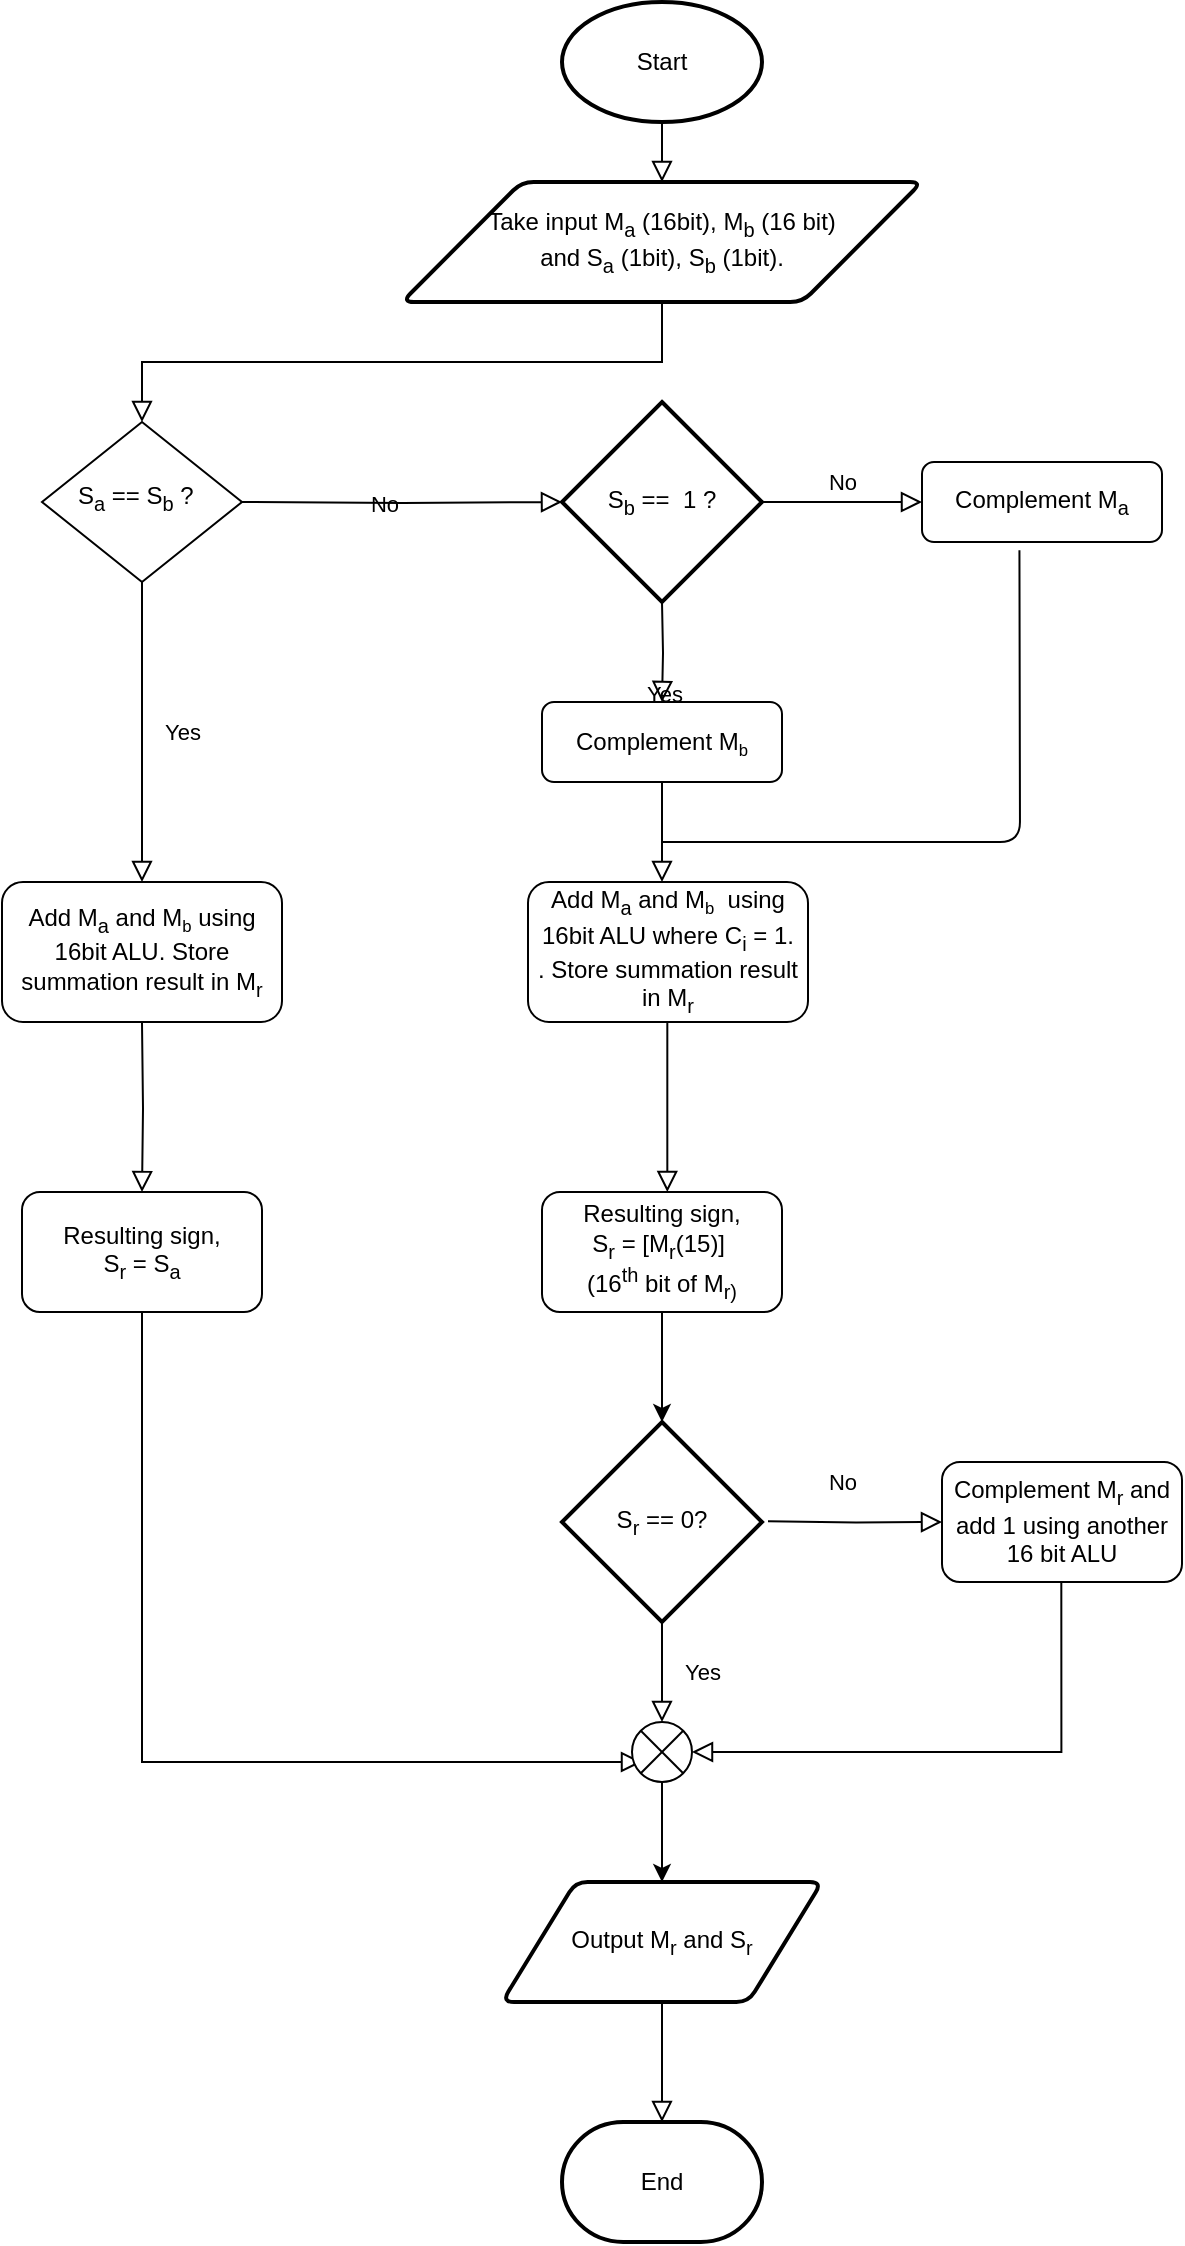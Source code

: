 <mxfile version="14.7.2" type="google"><diagram id="eDlfuqM7f7m6izXNo5Nj" name="Page-1"><mxGraphModel dx="1172" dy="1626" grid="1" gridSize="10" guides="1" tooltips="1" connect="1" arrows="1" fold="1" page="1" pageScale="1" pageWidth="850" pageHeight="1100" math="0" shadow="0"><root><mxCell id="0"/><mxCell id="1" parent="0"/><mxCell id="6gc2mEoewYfwxjTMRG07-1" value="" style="rounded=0;html=1;jettySize=auto;orthogonalLoop=1;fontSize=11;endArrow=block;endFill=0;endSize=8;strokeWidth=1;shadow=0;labelBackgroundColor=none;edgeStyle=orthogonalEdgeStyle;exitX=0.5;exitY=1;exitDx=0;exitDy=0;" parent="1" source="6gc2mEoewYfwxjTMRG07-7" target="6gc2mEoewYfwxjTMRG07-3" edge="1"><mxGeometry relative="1" as="geometry"><mxPoint x="480" y="130" as="sourcePoint"/></mxGeometry></mxCell><mxCell id="6gc2mEoewYfwxjTMRG07-2" value="Yes" style="rounded=0;html=1;jettySize=auto;orthogonalLoop=1;fontSize=11;endArrow=block;endFill=0;endSize=8;strokeWidth=1;shadow=0;labelBackgroundColor=none;edgeStyle=orthogonalEdgeStyle;entryX=0.5;entryY=0;entryDx=0;entryDy=0;" parent="1" source="6gc2mEoewYfwxjTMRG07-3" target="6gc2mEoewYfwxjTMRG07-5" edge="1"><mxGeometry y="20" relative="1" as="geometry"><mxPoint as="offset"/><mxPoint x="220" y="290.0" as="targetPoint"/></mxGeometry></mxCell><mxCell id="6gc2mEoewYfwxjTMRG07-3" value="S&lt;sub&gt;a&lt;/sub&gt; == S&lt;sub&gt;b&lt;/sub&gt; ?&amp;nbsp;&lt;sub&gt;&amp;nbsp;&lt;/sub&gt;" style="rhombus;whiteSpace=wrap;html=1;shadow=0;fontFamily=Helvetica;fontSize=12;align=center;strokeWidth=1;spacing=6;spacingTop=-4;" parent="1" vertex="1"><mxGeometry x="170" y="170" width="100" height="80" as="geometry"/></mxCell><mxCell id="6gc2mEoewYfwxjTMRG07-4" value="Complement M&lt;sub&gt;a&lt;/sub&gt;" style="rounded=1;whiteSpace=wrap;html=1;fontSize=12;glass=0;strokeWidth=1;shadow=0;" parent="1" vertex="1"><mxGeometry x="610" y="190" width="120" height="40" as="geometry"/></mxCell><mxCell id="6gc2mEoewYfwxjTMRG07-5" value="Add M&lt;sub&gt;a&lt;/sub&gt; and M&lt;span style=&quot;font-size: 10px&quot;&gt;&lt;sub&gt;b&lt;/sub&gt;&lt;/span&gt;&amp;nbsp;using 16bit ALU. Store summation result in M&lt;sub&gt;r&lt;/sub&gt;" style="rounded=1;whiteSpace=wrap;html=1;fontSize=12;glass=0;strokeWidth=1;shadow=0;" parent="1" vertex="1"><mxGeometry x="150" y="400" width="140" height="70" as="geometry"/></mxCell><mxCell id="6gc2mEoewYfwxjTMRG07-6" value="Start" style="strokeWidth=2;html=1;shape=mxgraph.flowchart.start_1;whiteSpace=wrap;" parent="1" vertex="1"><mxGeometry x="430" y="-40" width="100" height="60" as="geometry"/></mxCell><mxCell id="6gc2mEoewYfwxjTMRG07-7" value="Take input M&lt;sub&gt;a&lt;/sub&gt; (16bit), M&lt;sub&gt;b&lt;/sub&gt; (16 bit)&lt;br&gt;and S&lt;sub&gt;a&lt;/sub&gt; (1bit), S&lt;sub&gt;b&lt;/sub&gt; (1bit)." style="shape=parallelogram;html=1;strokeWidth=2;perimeter=parallelogramPerimeter;whiteSpace=wrap;rounded=1;arcSize=12;size=0.23;" parent="1" vertex="1"><mxGeometry x="350" y="50" width="260" height="60" as="geometry"/></mxCell><mxCell id="6gc2mEoewYfwxjTMRG07-8" value="No" style="edgeStyle=orthogonalEdgeStyle;rounded=0;html=1;jettySize=auto;orthogonalLoop=1;fontSize=11;endArrow=block;endFill=0;endSize=8;strokeWidth=1;shadow=0;labelBackgroundColor=none;" parent="1" target="6gc2mEoewYfwxjTMRG07-10" edge="1"><mxGeometry y="10" relative="1" as="geometry"><mxPoint as="offset"/><mxPoint x="270" y="210" as="sourcePoint"/><mxPoint x="410" y="210" as="targetPoint"/></mxGeometry></mxCell><mxCell id="6gc2mEoewYfwxjTMRG07-9" value="No" style="edgeStyle=orthogonalEdgeStyle;rounded=0;html=1;jettySize=auto;orthogonalLoop=1;fontSize=11;endArrow=block;endFill=0;endSize=8;strokeWidth=1;shadow=0;labelBackgroundColor=none;startArrow=none;exitX=1;exitY=0.5;exitDx=0;exitDy=0;exitPerimeter=0;entryX=0;entryY=0.5;entryDx=0;entryDy=0;" parent="1" source="6gc2mEoewYfwxjTMRG07-10" target="6gc2mEoewYfwxjTMRG07-4" edge="1"><mxGeometry y="10" relative="1" as="geometry"><mxPoint as="offset"/><mxPoint x="280" y="220" as="sourcePoint"/><mxPoint x="500" y="220" as="targetPoint"/></mxGeometry></mxCell><mxCell id="6gc2mEoewYfwxjTMRG07-10" value="S&lt;sub&gt;b&lt;/sub&gt; ==&amp;nbsp; 1 ?" style="strokeWidth=2;html=1;shape=mxgraph.flowchart.decision;whiteSpace=wrap;" parent="1" vertex="1"><mxGeometry x="430" y="160" width="100" height="100" as="geometry"/></mxCell><mxCell id="6gc2mEoewYfwxjTMRG07-11" value="Complement M&lt;span style=&quot;font-size: 10px&quot;&gt;&lt;sub&gt;b&lt;/sub&gt;&lt;/span&gt;" style="rounded=1;whiteSpace=wrap;html=1;fontSize=12;glass=0;strokeWidth=1;shadow=0;" parent="1" vertex="1"><mxGeometry x="420" y="310" width="120" height="40" as="geometry"/></mxCell><mxCell id="6gc2mEoewYfwxjTMRG07-12" value="Yes" style="rounded=0;html=1;jettySize=auto;orthogonalLoop=1;fontSize=11;endArrow=block;endFill=0;endSize=8;strokeWidth=1;shadow=0;labelBackgroundColor=none;edgeStyle=orthogonalEdgeStyle;entryX=0.5;entryY=0;entryDx=0;entryDy=0;" parent="1" target="6gc2mEoewYfwxjTMRG07-11" edge="1"><mxGeometry y="20" relative="1" as="geometry"><mxPoint as="offset"/><mxPoint x="480" y="260" as="sourcePoint"/><mxPoint x="230" y="300" as="targetPoint"/></mxGeometry></mxCell><mxCell id="6gc2mEoewYfwxjTMRG07-13" value="" style="rounded=0;html=1;jettySize=auto;orthogonalLoop=1;fontSize=11;endArrow=block;endFill=0;endSize=8;strokeWidth=1;shadow=0;labelBackgroundColor=none;edgeStyle=orthogonalEdgeStyle;entryX=0.5;entryY=0;entryDx=0;entryDy=0;exitX=0.5;exitY=1;exitDx=0;exitDy=0;exitPerimeter=0;" parent="1" source="6gc2mEoewYfwxjTMRG07-6" target="6gc2mEoewYfwxjTMRG07-7" edge="1"><mxGeometry relative="1" as="geometry"><mxPoint x="490" y="110" as="sourcePoint"/><mxPoint x="490" y="160.0" as="targetPoint"/></mxGeometry></mxCell><mxCell id="6gc2mEoewYfwxjTMRG07-14" value="" style="rounded=0;html=1;jettySize=auto;orthogonalLoop=1;fontSize=11;endArrow=block;endFill=0;endSize=8;strokeWidth=1;shadow=0;labelBackgroundColor=none;edgeStyle=orthogonalEdgeStyle;exitX=0.5;exitY=1;exitDx=0;exitDy=0;" parent="1" source="6gc2mEoewYfwxjTMRG07-11" edge="1"><mxGeometry relative="1" as="geometry"><mxPoint x="230" y="50" as="sourcePoint"/><mxPoint x="480" y="400" as="targetPoint"/></mxGeometry></mxCell><mxCell id="6gc2mEoewYfwxjTMRG07-15" value="Add M&lt;sub&gt;a&lt;/sub&gt; and M&lt;span style=&quot;font-size: 10px&quot;&gt;&lt;sub&gt;b&lt;/sub&gt;&lt;/span&gt;&amp;nbsp;&amp;nbsp;using 16bit ALU where C&lt;sub&gt;i&lt;/sub&gt;&amp;nbsp;= 1.&lt;br&gt;. Store summation result in M&lt;sub&gt;r&lt;/sub&gt;" style="rounded=1;whiteSpace=wrap;html=1;fontSize=12;glass=0;strokeWidth=1;shadow=0;" parent="1" vertex="1"><mxGeometry x="413" y="400" width="140" height="70" as="geometry"/></mxCell><mxCell id="6gc2mEoewYfwxjTMRG07-16" value="Resulting sign,&lt;br&gt;S&lt;sub&gt;r&lt;/sub&gt; = S&lt;sub&gt;a&lt;/sub&gt;" style="rounded=1;whiteSpace=wrap;html=1;" parent="1" vertex="1"><mxGeometry x="160" y="555" width="120" height="60" as="geometry"/></mxCell><mxCell id="6gc2mEoewYfwxjTMRG07-17" style="edgeStyle=orthogonalEdgeStyle;rounded=0;orthogonalLoop=1;jettySize=auto;html=1;exitX=0.5;exitY=1;exitDx=0;exitDy=0;entryX=0.5;entryY=0;entryDx=0;entryDy=0;entryPerimeter=0;" parent="1" source="6gc2mEoewYfwxjTMRG07-18" target="6gc2mEoewYfwxjTMRG07-19" edge="1"><mxGeometry relative="1" as="geometry"/></mxCell><mxCell id="6gc2mEoewYfwxjTMRG07-18" value="Resulting sign,&lt;br&gt;S&lt;sub&gt;r&lt;/sub&gt; = [M&lt;sub&gt;r&lt;/sub&gt;(15)]&amp;nbsp;&lt;br&gt;(16&lt;sup&gt;th&lt;/sup&gt; bit of M&lt;sub&gt;r)&lt;/sub&gt;" style="rounded=1;whiteSpace=wrap;html=1;" parent="1" vertex="1"><mxGeometry x="420" y="555" width="120" height="60" as="geometry"/></mxCell><mxCell id="6gc2mEoewYfwxjTMRG07-19" value="S&lt;sub&gt;r&lt;/sub&gt; == 0?" style="strokeWidth=2;html=1;shape=mxgraph.flowchart.decision;whiteSpace=wrap;" parent="1" vertex="1"><mxGeometry x="430" y="670" width="100" height="100" as="geometry"/></mxCell><mxCell id="6gc2mEoewYfwxjTMRG07-20" value="Complement M&lt;sub&gt;r&lt;/sub&gt; and add 1 using another 16 bit ALU" style="rounded=1;whiteSpace=wrap;html=1;" parent="1" vertex="1"><mxGeometry x="620" y="690" width="120" height="60" as="geometry"/></mxCell><mxCell id="6gc2mEoewYfwxjTMRG07-21" value="Output M&lt;sub&gt;r&lt;/sub&gt; and S&lt;sub&gt;r&lt;/sub&gt;" style="shape=parallelogram;html=1;strokeWidth=2;perimeter=parallelogramPerimeter;whiteSpace=wrap;rounded=1;arcSize=12;size=0.23;" parent="1" vertex="1"><mxGeometry x="400" y="900" width="160" height="60" as="geometry"/></mxCell><mxCell id="6gc2mEoewYfwxjTMRG07-22" value="End" style="strokeWidth=2;html=1;shape=mxgraph.flowchart.terminator;whiteSpace=wrap;" parent="1" vertex="1"><mxGeometry x="430" y="1020" width="100" height="60" as="geometry"/></mxCell><mxCell id="6gc2mEoewYfwxjTMRG07-23" value="" style="rounded=0;html=1;jettySize=auto;orthogonalLoop=1;fontSize=11;endArrow=block;endFill=0;endSize=8;strokeWidth=1;shadow=0;labelBackgroundColor=none;edgeStyle=orthogonalEdgeStyle;entryX=0.5;entryY=0;entryDx=0;entryDy=0;" parent="1" target="6gc2mEoewYfwxjTMRG07-16" edge="1"><mxGeometry relative="1" as="geometry"><mxPoint x="220" y="470.513" as="sourcePoint"/><mxPoint x="220" y="550" as="targetPoint"/></mxGeometry></mxCell><mxCell id="6gc2mEoewYfwxjTMRG07-24" value="" style="rounded=0;html=1;jettySize=auto;orthogonalLoop=1;fontSize=11;endArrow=block;endFill=0;endSize=8;strokeWidth=1;shadow=0;labelBackgroundColor=none;edgeStyle=orthogonalEdgeStyle;entryX=0.5;entryY=0;entryDx=0;entryDy=0;" parent="1" edge="1"><mxGeometry relative="1" as="geometry"><mxPoint x="482.66" y="470.513" as="sourcePoint"/><mxPoint x="482.66" y="555" as="targetPoint"/></mxGeometry></mxCell><mxCell id="6gc2mEoewYfwxjTMRG07-25" value="No" style="edgeStyle=orthogonalEdgeStyle;rounded=0;html=1;jettySize=auto;orthogonalLoop=1;fontSize=11;endArrow=block;endFill=0;endSize=8;strokeWidth=1;shadow=0;labelBackgroundColor=none;startArrow=none;exitX=1;exitY=0.5;exitDx=0;exitDy=0;exitPerimeter=0;entryX=0;entryY=0.5;entryDx=0;entryDy=0;" parent="1" target="6gc2mEoewYfwxjTMRG07-20" edge="1"><mxGeometry x="-0.153" y="20" relative="1" as="geometry"><mxPoint as="offset"/><mxPoint x="533" y="719.66" as="sourcePoint"/><mxPoint x="613" y="719.66" as="targetPoint"/></mxGeometry></mxCell><mxCell id="6gc2mEoewYfwxjTMRG07-26" value="" style="rounded=0;html=1;jettySize=auto;orthogonalLoop=1;fontSize=11;endArrow=block;endFill=0;endSize=8;strokeWidth=1;shadow=0;labelBackgroundColor=none;edgeStyle=orthogonalEdgeStyle;entryX=1;entryY=0.5;entryDx=0;entryDy=0;entryPerimeter=0;" parent="1" target="6gc2mEoewYfwxjTMRG07-30" edge="1"><mxGeometry relative="1" as="geometry"><mxPoint x="679.66" y="750.003" as="sourcePoint"/><mxPoint x="500" y="840" as="targetPoint"/><Array as="points"><mxPoint x="680" y="835"/></Array></mxGeometry></mxCell><mxCell id="6gc2mEoewYfwxjTMRG07-27" value="" style="rounded=0;html=1;jettySize=auto;orthogonalLoop=1;fontSize=11;endArrow=block;endFill=0;endSize=8;strokeWidth=1;shadow=0;labelBackgroundColor=none;edgeStyle=orthogonalEdgeStyle;exitX=0.5;exitY=1;exitDx=0;exitDy=0;" parent="1" source="6gc2mEoewYfwxjTMRG07-16" edge="1"><mxGeometry relative="1" as="geometry"><mxPoint x="340" y="680.003" as="sourcePoint"/><mxPoint x="470" y="840" as="targetPoint"/><Array as="points"><mxPoint x="220" y="840"/></Array></mxGeometry></mxCell><mxCell id="6gc2mEoewYfwxjTMRG07-28" value="" style="rounded=0;html=1;jettySize=auto;orthogonalLoop=1;fontSize=11;endArrow=block;endFill=0;endSize=8;strokeWidth=1;shadow=0;labelBackgroundColor=none;edgeStyle=orthogonalEdgeStyle;entryX=0.5;entryY=0;entryDx=0;entryDy=0;exitX=0.5;exitY=1;exitDx=0;exitDy=0;entryPerimeter=0;" parent="1" source="6gc2mEoewYfwxjTMRG07-21" target="6gc2mEoewYfwxjTMRG07-22" edge="1"><mxGeometry relative="1" as="geometry"><mxPoint x="619.31" y="980.003" as="sourcePoint"/><mxPoint x="619.31" y="1064.49" as="targetPoint"/></mxGeometry></mxCell><mxCell id="6gc2mEoewYfwxjTMRG07-29" style="edgeStyle=orthogonalEdgeStyle;rounded=0;orthogonalLoop=1;jettySize=auto;html=1;exitX=0.5;exitY=1;exitDx=0;exitDy=0;exitPerimeter=0;entryX=0.5;entryY=0;entryDx=0;entryDy=0;" parent="1" source="6gc2mEoewYfwxjTMRG07-30" target="6gc2mEoewYfwxjTMRG07-21" edge="1"><mxGeometry relative="1" as="geometry"/></mxCell><mxCell id="6gc2mEoewYfwxjTMRG07-30" value="" style="verticalLabelPosition=bottom;verticalAlign=top;html=1;shape=mxgraph.flowchart.or;" parent="1" vertex="1"><mxGeometry x="465" y="820" width="30" height="30" as="geometry"/></mxCell><mxCell id="6gc2mEoewYfwxjTMRG07-31" value="" style="endArrow=none;html=1;entryX=0.406;entryY=1.102;entryDx=0;entryDy=0;entryPerimeter=0;" parent="1" target="6gc2mEoewYfwxjTMRG07-4" edge="1"><mxGeometry width="50" height="50" relative="1" as="geometry"><mxPoint x="480" y="380" as="sourcePoint"/><mxPoint x="320" y="190" as="targetPoint"/><Array as="points"><mxPoint x="659" y="380"/></Array></mxGeometry></mxCell><mxCell id="6gc2mEoewYfwxjTMRG07-32" value="Yes" style="rounded=0;html=1;jettySize=auto;orthogonalLoop=1;fontSize=11;endArrow=block;endFill=0;endSize=8;strokeWidth=1;shadow=0;labelBackgroundColor=none;edgeStyle=orthogonalEdgeStyle;exitX=0.5;exitY=1;exitDx=0;exitDy=0;exitPerimeter=0;entryX=0.5;entryY=0;entryDx=0;entryDy=0;entryPerimeter=0;" parent="1" source="6gc2mEoewYfwxjTMRG07-19" target="6gc2mEoewYfwxjTMRG07-30" edge="1"><mxGeometry y="20" relative="1" as="geometry"><mxPoint as="offset"/><mxPoint x="350" y="690" as="sourcePoint"/><mxPoint x="350" y="800" as="targetPoint"/></mxGeometry></mxCell></root></mxGraphModel></diagram></mxfile>